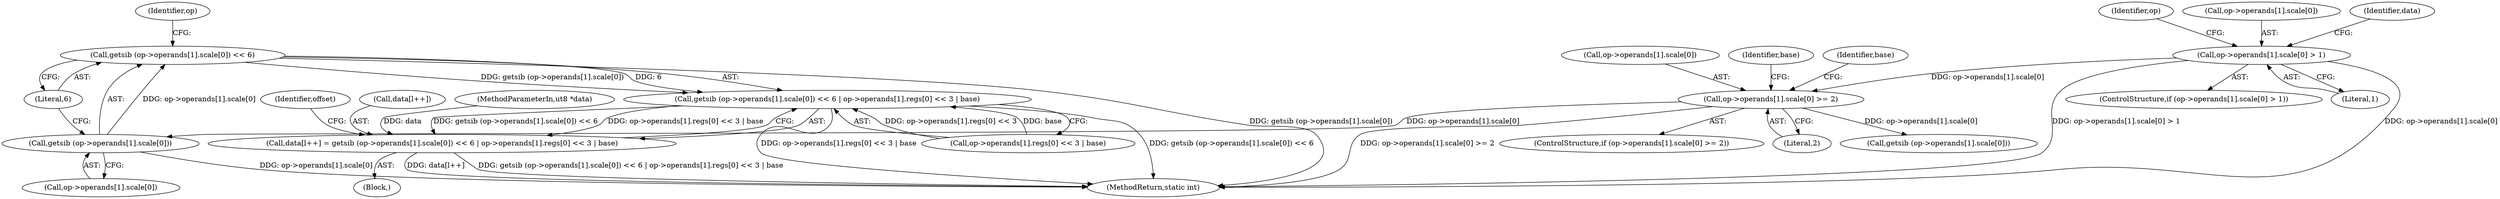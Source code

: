digraph "0_radare2_f17bfd9f1da05f30f23a4dd05e9d2363e1406948@API" {
"1002686" [label="(Call,getsib (op->operands[1].scale[0]) << 6)"];
"1002687" [label="(Call,getsib (op->operands[1].scale[0]))"];
"1002662" [label="(Call,op->operands[1].scale[0] >= 2)"];
"1002633" [label="(Call,op->operands[1].scale[0] > 1)"];
"1002685" [label="(Call,getsib (op->operands[1].scale[0]) << 6 | op->operands[1].regs[0] << 3 | base)"];
"1002680" [label="(Call,data[l++] = getsib (op->operands[1].scale[0]) << 6 | op->operands[1].regs[0] << 3 | base)"];
"1002681" [label="(Call,data[l++])"];
"1002704" [label="(Identifier,op)"];
"1002687" [label="(Call,getsib (op->operands[1].scale[0]))"];
"1002663" [label="(Call,op->operands[1].scale[0])"];
"1002672" [label="(Literal,2)"];
"1002679" [label="(Block,)"];
"1000104" [label="(MethodParameterIn,ut8 *data)"];
"1002647" [label="(Identifier,data)"];
"1002698" [label="(Call,op->operands[1].regs[0] << 3 | base)"];
"1002633" [label="(Call,op->operands[1].scale[0] > 1)"];
"1002783" [label="(Identifier,op)"];
"1002686" [label="(Call,getsib (op->operands[1].scale[0]) << 6)"];
"1002688" [label="(Call,op->operands[1].scale[0])"];
"1002675" [label="(Identifier,base)"];
"1003220" [label="(MethodReturn,static int)"];
"1002678" [label="(Identifier,base)"];
"1002662" [label="(Call,op->operands[1].scale[0] >= 2)"];
"1002720" [label="(Call,getsib (op->operands[1].scale[0]))"];
"1002685" [label="(Call,getsib (op->operands[1].scale[0]) << 6 | op->operands[1].regs[0] << 3 | base)"];
"1002632" [label="(ControlStructure,if (op->operands[1].scale[0] > 1))"];
"1002634" [label="(Call,op->operands[1].scale[0])"];
"1002661" [label="(ControlStructure,if (op->operands[1].scale[0] >= 2))"];
"1002697" [label="(Literal,6)"];
"1002680" [label="(Call,data[l++] = getsib (op->operands[1].scale[0]) << 6 | op->operands[1].regs[0] << 3 | base)"];
"1002742" [label="(Identifier,offset)"];
"1002643" [label="(Literal,1)"];
"1002686" -> "1002685"  [label="AST: "];
"1002686" -> "1002697"  [label="CFG: "];
"1002687" -> "1002686"  [label="AST: "];
"1002697" -> "1002686"  [label="AST: "];
"1002704" -> "1002686"  [label="CFG: "];
"1002686" -> "1003220"  [label="DDG: getsib (op->operands[1].scale[0])"];
"1002686" -> "1002685"  [label="DDG: getsib (op->operands[1].scale[0])"];
"1002686" -> "1002685"  [label="DDG: 6"];
"1002687" -> "1002686"  [label="DDG: op->operands[1].scale[0]"];
"1002687" -> "1002688"  [label="CFG: "];
"1002688" -> "1002687"  [label="AST: "];
"1002697" -> "1002687"  [label="CFG: "];
"1002687" -> "1003220"  [label="DDG: op->operands[1].scale[0]"];
"1002662" -> "1002687"  [label="DDG: op->operands[1].scale[0]"];
"1002662" -> "1002661"  [label="AST: "];
"1002662" -> "1002672"  [label="CFG: "];
"1002663" -> "1002662"  [label="AST: "];
"1002672" -> "1002662"  [label="AST: "];
"1002675" -> "1002662"  [label="CFG: "];
"1002678" -> "1002662"  [label="CFG: "];
"1002662" -> "1003220"  [label="DDG: op->operands[1].scale[0] >= 2"];
"1002633" -> "1002662"  [label="DDG: op->operands[1].scale[0]"];
"1002662" -> "1002720"  [label="DDG: op->operands[1].scale[0]"];
"1002633" -> "1002632"  [label="AST: "];
"1002633" -> "1002643"  [label="CFG: "];
"1002634" -> "1002633"  [label="AST: "];
"1002643" -> "1002633"  [label="AST: "];
"1002647" -> "1002633"  [label="CFG: "];
"1002783" -> "1002633"  [label="CFG: "];
"1002633" -> "1003220"  [label="DDG: op->operands[1].scale[0]"];
"1002633" -> "1003220"  [label="DDG: op->operands[1].scale[0] > 1"];
"1002685" -> "1002680"  [label="AST: "];
"1002685" -> "1002698"  [label="CFG: "];
"1002698" -> "1002685"  [label="AST: "];
"1002680" -> "1002685"  [label="CFG: "];
"1002685" -> "1003220"  [label="DDG: getsib (op->operands[1].scale[0]) << 6"];
"1002685" -> "1003220"  [label="DDG: op->operands[1].regs[0] << 3 | base"];
"1002685" -> "1002680"  [label="DDG: getsib (op->operands[1].scale[0]) << 6"];
"1002685" -> "1002680"  [label="DDG: op->operands[1].regs[0] << 3 | base"];
"1002698" -> "1002685"  [label="DDG: op->operands[1].regs[0] << 3"];
"1002698" -> "1002685"  [label="DDG: base"];
"1002680" -> "1002679"  [label="AST: "];
"1002681" -> "1002680"  [label="AST: "];
"1002742" -> "1002680"  [label="CFG: "];
"1002680" -> "1003220"  [label="DDG: getsib (op->operands[1].scale[0]) << 6 | op->operands[1].regs[0] << 3 | base"];
"1002680" -> "1003220"  [label="DDG: data[l++]"];
"1000104" -> "1002680"  [label="DDG: data"];
}
